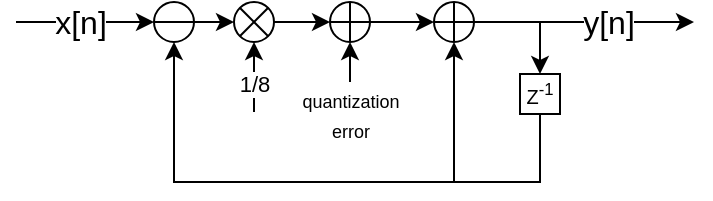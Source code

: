 <mxfile version="21.4.0" type="device">
  <diagram name="Page-1" id="anb9goCUzKRVSYcgYNN-">
    <mxGraphModel dx="574" dy="306" grid="1" gridSize="10" guides="1" tooltips="1" connect="1" arrows="1" fold="1" page="1" pageScale="1" pageWidth="850" pageHeight="1100" math="0" shadow="0">
      <root>
        <mxCell id="0" />
        <mxCell id="1" parent="0" />
        <mxCell id="dvA_z_t74iFm4zBxd-Nr-1" value="" style="endArrow=classic;html=1;rounded=0;entryX=0;entryY=0.5;entryDx=0;entryDy=0;" parent="1" target="dvA_z_t74iFm4zBxd-Nr-3" edge="1">
          <mxGeometry width="50" height="50" relative="1" as="geometry">
            <mxPoint x="51" y="160" as="sourcePoint" />
            <mxPoint x="141" y="165" as="targetPoint" />
            <Array as="points">
              <mxPoint x="101" y="160" />
            </Array>
          </mxGeometry>
        </mxCell>
        <mxCell id="dvA_z_t74iFm4zBxd-Nr-4" value="&lt;font style=&quot;font-size: 16px;&quot;&gt;x[n]&lt;/font&gt;" style="edgeLabel;html=1;align=center;verticalAlign=middle;resizable=0;points=[];" parent="dvA_z_t74iFm4zBxd-Nr-1" vertex="1" connectable="0">
          <mxGeometry x="-0.617" y="-2" relative="1" as="geometry">
            <mxPoint x="19" y="-2" as="offset" />
          </mxGeometry>
        </mxCell>
        <mxCell id="dvA_z_t74iFm4zBxd-Nr-17" style="edgeStyle=orthogonalEdgeStyle;rounded=0;orthogonalLoop=1;jettySize=auto;html=1;exitX=1;exitY=0.5;exitDx=0;exitDy=0;entryX=0;entryY=0.5;entryDx=0;entryDy=0;" parent="1" source="dvA_z_t74iFm4zBxd-Nr-3" target="dvA_z_t74iFm4zBxd-Nr-10" edge="1">
          <mxGeometry relative="1" as="geometry" />
        </mxCell>
        <mxCell id="dvA_z_t74iFm4zBxd-Nr-3" value="" style="shape=lineEllipse;perimeter=ellipsePerimeter;whiteSpace=wrap;html=1;backgroundOutline=1;" parent="1" vertex="1">
          <mxGeometry x="120" y="150" width="20" height="20" as="geometry" />
        </mxCell>
        <mxCell id="vHbMXmrzcRVjkTlULsuz-10" style="edgeStyle=orthogonalEdgeStyle;rounded=0;orthogonalLoop=1;jettySize=auto;html=1;entryX=0;entryY=0.5;entryDx=0;entryDy=0;" edge="1" parent="1" source="dvA_z_t74iFm4zBxd-Nr-10" target="vHbMXmrzcRVjkTlULsuz-3">
          <mxGeometry relative="1" as="geometry" />
        </mxCell>
        <mxCell id="dvA_z_t74iFm4zBxd-Nr-10" value="" style="shape=sumEllipse;perimeter=ellipsePerimeter;whiteSpace=wrap;html=1;backgroundOutline=1;" parent="1" vertex="1">
          <mxGeometry x="160" y="150" width="20" height="20" as="geometry" />
        </mxCell>
        <mxCell id="dvA_z_t74iFm4zBxd-Nr-12" value="" style="endArrow=classic;html=1;rounded=0;entryX=0.5;entryY=1;entryDx=0;entryDy=0;" parent="1" target="dvA_z_t74iFm4zBxd-Nr-10" edge="1">
          <mxGeometry width="50" height="50" relative="1" as="geometry">
            <mxPoint x="170" y="205" as="sourcePoint" />
            <mxPoint x="190" y="185" as="targetPoint" />
            <Array as="points" />
          </mxGeometry>
        </mxCell>
        <mxCell id="dvA_z_t74iFm4zBxd-Nr-13" value="1/8" style="edgeLabel;html=1;align=center;verticalAlign=middle;resizable=0;points=[];" parent="dvA_z_t74iFm4zBxd-Nr-12" vertex="1" connectable="0">
          <mxGeometry x="-0.422" y="1" relative="1" as="geometry">
            <mxPoint x="1" y="-4" as="offset" />
          </mxGeometry>
        </mxCell>
        <mxCell id="dvA_z_t74iFm4zBxd-Nr-19" style="edgeStyle=orthogonalEdgeStyle;rounded=0;orthogonalLoop=1;jettySize=auto;html=1;exitX=1;exitY=0.5;exitDx=0;exitDy=0;" parent="1" source="dvA_z_t74iFm4zBxd-Nr-14" edge="1">
          <mxGeometry relative="1" as="geometry">
            <mxPoint x="390" y="160" as="targetPoint" />
            <Array as="points">
              <mxPoint x="260" y="160" />
            </Array>
            <mxPoint x="270" y="160" as="sourcePoint" />
          </mxGeometry>
        </mxCell>
        <mxCell id="dvA_z_t74iFm4zBxd-Nr-20" value="&lt;font style=&quot;font-size: 16px;&quot;&gt;y[n]&lt;/font&gt;" style="edgeLabel;html=1;align=center;verticalAlign=middle;resizable=0;points=[];" parent="dvA_z_t74iFm4zBxd-Nr-19" vertex="1" connectable="0">
          <mxGeometry x="0.291" y="1" relative="1" as="geometry">
            <mxPoint x="10" y="1" as="offset" />
          </mxGeometry>
        </mxCell>
        <mxCell id="dvA_z_t74iFm4zBxd-Nr-22" value="&lt;font style=&quot;font-size: 10px;&quot;&gt;Z&lt;sup&gt;-1&lt;/sup&gt;&lt;/font&gt;" style="rounded=0;whiteSpace=wrap;html=1;" parent="1" vertex="1">
          <mxGeometry x="303" y="186" width="20" height="20" as="geometry" />
        </mxCell>
        <mxCell id="dvA_z_t74iFm4zBxd-Nr-26" value="" style="endArrow=classic;html=1;rounded=0;entryX=0.5;entryY=0;entryDx=0;entryDy=0;" parent="1" target="dvA_z_t74iFm4zBxd-Nr-22" edge="1">
          <mxGeometry width="50" height="50" relative="1" as="geometry">
            <mxPoint x="313" y="160" as="sourcePoint" />
            <mxPoint x="238" y="180" as="targetPoint" />
          </mxGeometry>
        </mxCell>
        <mxCell id="dvA_z_t74iFm4zBxd-Nr-27" value="" style="endArrow=classic;html=1;rounded=0;entryX=0.5;entryY=1;entryDx=0;entryDy=0;exitX=0.5;exitY=1;exitDx=0;exitDy=0;" parent="1" source="dvA_z_t74iFm4zBxd-Nr-22" edge="1" target="dvA_z_t74iFm4zBxd-Nr-14">
          <mxGeometry width="50" height="50" relative="1" as="geometry">
            <mxPoint x="280" y="206" as="sourcePoint" />
            <mxPoint x="220" y="170" as="targetPoint" />
            <Array as="points">
              <mxPoint x="313" y="240" />
              <mxPoint x="270" y="240" />
            </Array>
          </mxGeometry>
        </mxCell>
        <mxCell id="dvA_z_t74iFm4zBxd-Nr-28" value="" style="endArrow=classic;html=1;rounded=0;entryX=0.5;entryY=1;entryDx=0;entryDy=0;" parent="1" edge="1">
          <mxGeometry width="50" height="50" relative="1" as="geometry">
            <mxPoint x="270" y="240" as="sourcePoint" />
            <mxPoint x="130" y="170" as="targetPoint" />
            <Array as="points">
              <mxPoint x="130" y="240" />
            </Array>
          </mxGeometry>
        </mxCell>
        <mxCell id="vHbMXmrzcRVjkTlULsuz-11" value="" style="edgeStyle=orthogonalEdgeStyle;rounded=0;orthogonalLoop=1;jettySize=auto;html=1;" edge="1" parent="1" source="vHbMXmrzcRVjkTlULsuz-3" target="dvA_z_t74iFm4zBxd-Nr-14">
          <mxGeometry relative="1" as="geometry" />
        </mxCell>
        <mxCell id="vHbMXmrzcRVjkTlULsuz-3" value="" style="shape=orEllipse;perimeter=ellipsePerimeter;whiteSpace=wrap;html=1;backgroundOutline=1;" vertex="1" parent="1">
          <mxGeometry x="208" y="150" width="20" height="20" as="geometry" />
        </mxCell>
        <mxCell id="vHbMXmrzcRVjkTlULsuz-4" value="" style="endArrow=classic;html=1;rounded=0;entryX=0.5;entryY=1;entryDx=0;entryDy=0;" edge="1" parent="1" target="vHbMXmrzcRVjkTlULsuz-3">
          <mxGeometry width="50" height="50" relative="1" as="geometry">
            <mxPoint x="218" y="190" as="sourcePoint" />
            <mxPoint x="298" y="180" as="targetPoint" />
          </mxGeometry>
        </mxCell>
        <mxCell id="vHbMXmrzcRVjkTlULsuz-5" value="&lt;font style=&quot;font-size: 9px;&quot;&gt;quantization &lt;br&gt;error&lt;/font&gt;" style="text;html=1;align=center;verticalAlign=middle;resizable=0;points=[];autosize=1;strokeColor=none;fillColor=none;" vertex="1" parent="1">
          <mxGeometry x="183" y="186" width="70" height="40" as="geometry" />
        </mxCell>
        <mxCell id="dvA_z_t74iFm4zBxd-Nr-14" value="" style="shape=orEllipse;perimeter=ellipsePerimeter;whiteSpace=wrap;html=1;backgroundOutline=1;" parent="1" vertex="1">
          <mxGeometry x="260" y="150" width="20" height="20" as="geometry" />
        </mxCell>
      </root>
    </mxGraphModel>
  </diagram>
</mxfile>
